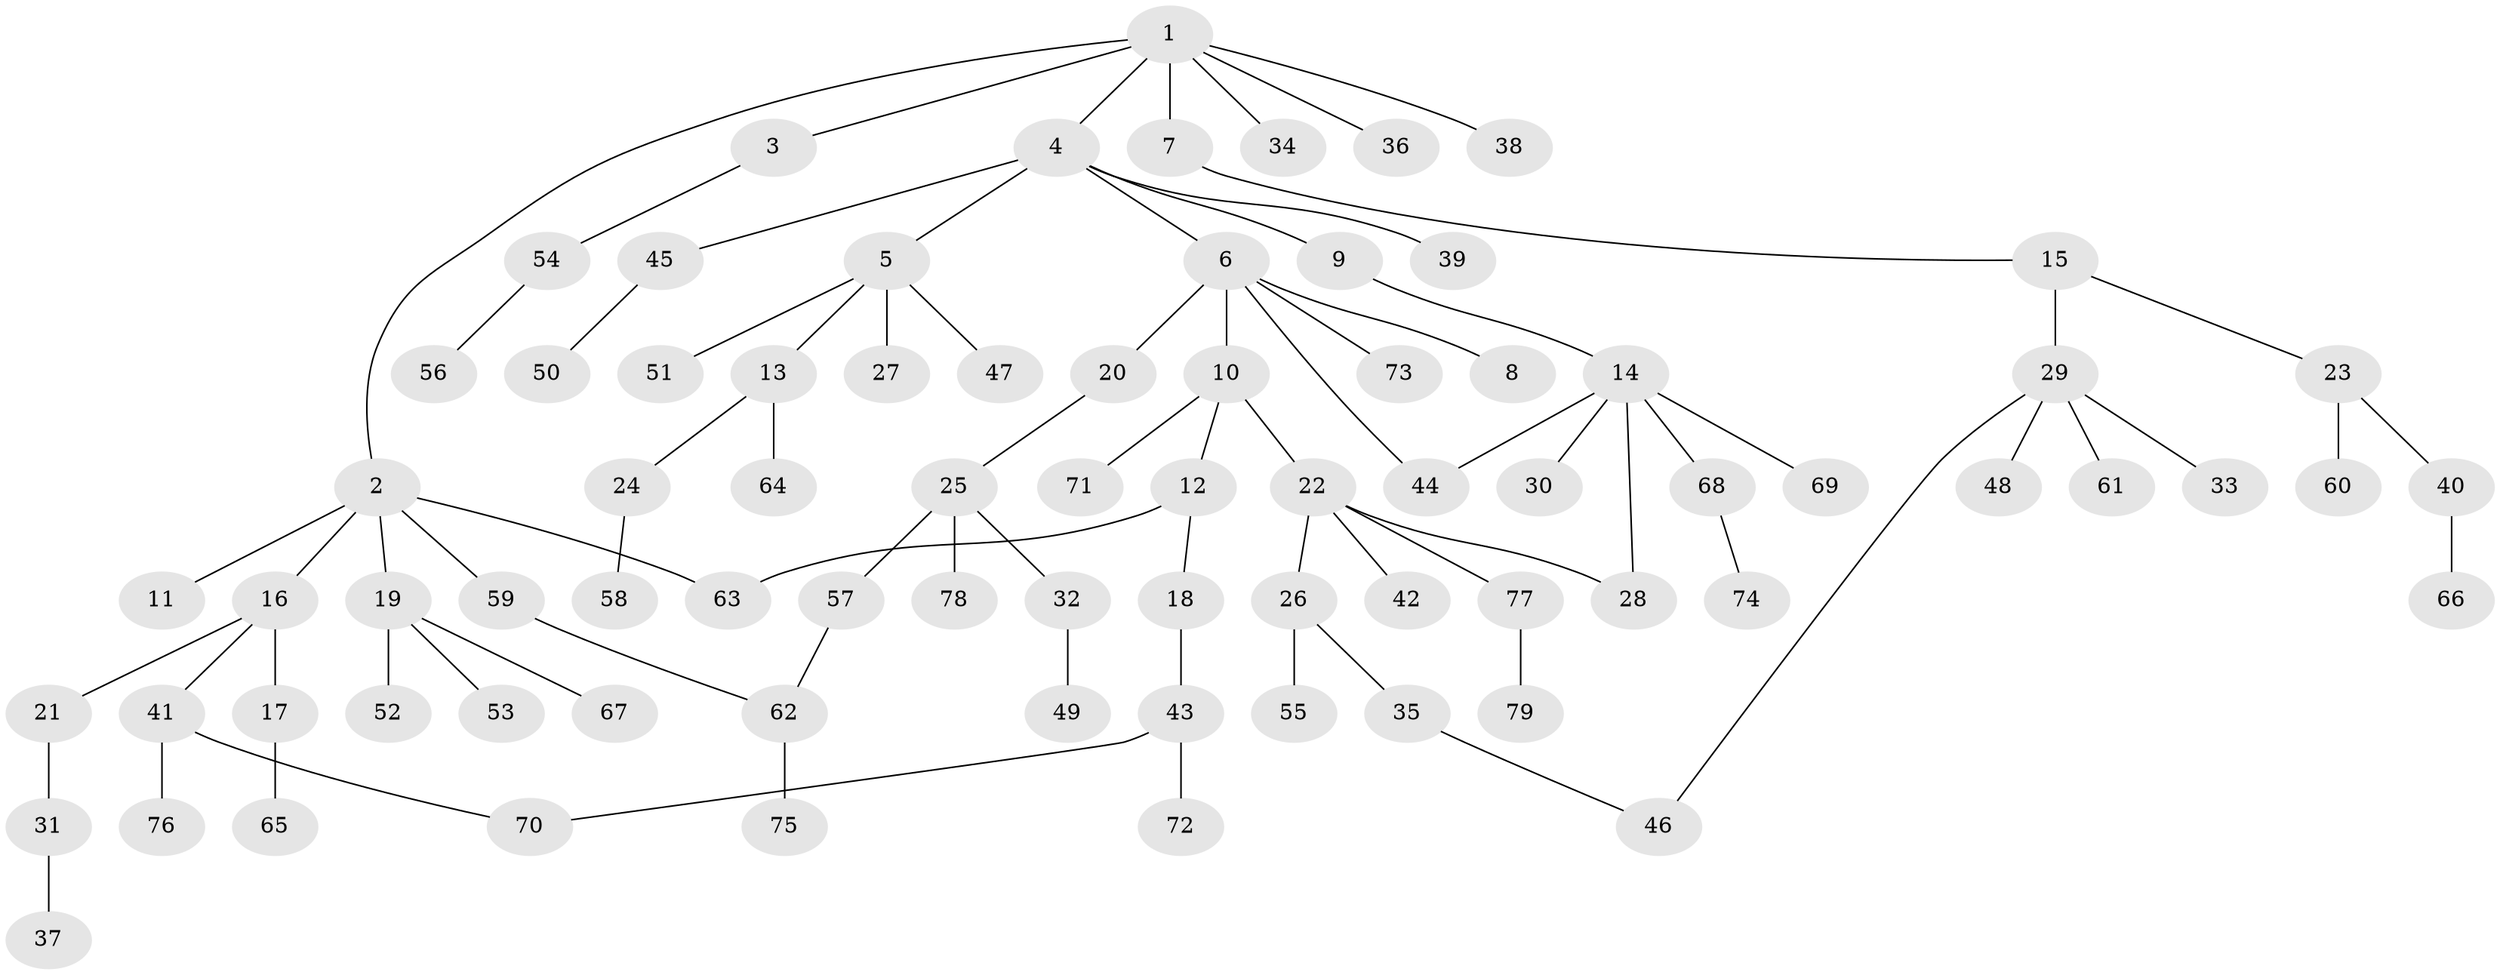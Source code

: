 // coarse degree distribution, {5: 0.08163265306122448, 4: 0.08163265306122448, 1: 0.3877551020408163, 2: 0.32653061224489793, 6: 0.02040816326530612, 3: 0.10204081632653061}
// Generated by graph-tools (version 1.1) at 2025/36/03/04/25 23:36:08]
// undirected, 79 vertices, 84 edges
graph export_dot {
  node [color=gray90,style=filled];
  1;
  2;
  3;
  4;
  5;
  6;
  7;
  8;
  9;
  10;
  11;
  12;
  13;
  14;
  15;
  16;
  17;
  18;
  19;
  20;
  21;
  22;
  23;
  24;
  25;
  26;
  27;
  28;
  29;
  30;
  31;
  32;
  33;
  34;
  35;
  36;
  37;
  38;
  39;
  40;
  41;
  42;
  43;
  44;
  45;
  46;
  47;
  48;
  49;
  50;
  51;
  52;
  53;
  54;
  55;
  56;
  57;
  58;
  59;
  60;
  61;
  62;
  63;
  64;
  65;
  66;
  67;
  68;
  69;
  70;
  71;
  72;
  73;
  74;
  75;
  76;
  77;
  78;
  79;
  1 -- 2;
  1 -- 3;
  1 -- 4;
  1 -- 7;
  1 -- 34;
  1 -- 36;
  1 -- 38;
  2 -- 11;
  2 -- 16;
  2 -- 19;
  2 -- 59;
  2 -- 63;
  3 -- 54;
  4 -- 5;
  4 -- 6;
  4 -- 9;
  4 -- 39;
  4 -- 45;
  5 -- 13;
  5 -- 27;
  5 -- 47;
  5 -- 51;
  6 -- 8;
  6 -- 10;
  6 -- 20;
  6 -- 44;
  6 -- 73;
  7 -- 15;
  9 -- 14;
  10 -- 12;
  10 -- 22;
  10 -- 71;
  12 -- 18;
  12 -- 63;
  13 -- 24;
  13 -- 64;
  14 -- 30;
  14 -- 68;
  14 -- 69;
  14 -- 28;
  14 -- 44;
  15 -- 23;
  15 -- 29;
  16 -- 17;
  16 -- 21;
  16 -- 41;
  17 -- 65;
  18 -- 43;
  19 -- 52;
  19 -- 53;
  19 -- 67;
  20 -- 25;
  21 -- 31;
  22 -- 26;
  22 -- 28;
  22 -- 42;
  22 -- 77;
  23 -- 40;
  23 -- 60;
  24 -- 58;
  25 -- 32;
  25 -- 57;
  25 -- 78;
  26 -- 35;
  26 -- 55;
  29 -- 33;
  29 -- 46;
  29 -- 48;
  29 -- 61;
  31 -- 37;
  32 -- 49;
  35 -- 46;
  40 -- 66;
  41 -- 76;
  41 -- 70;
  43 -- 70;
  43 -- 72;
  45 -- 50;
  54 -- 56;
  57 -- 62;
  59 -- 62;
  62 -- 75;
  68 -- 74;
  77 -- 79;
}
